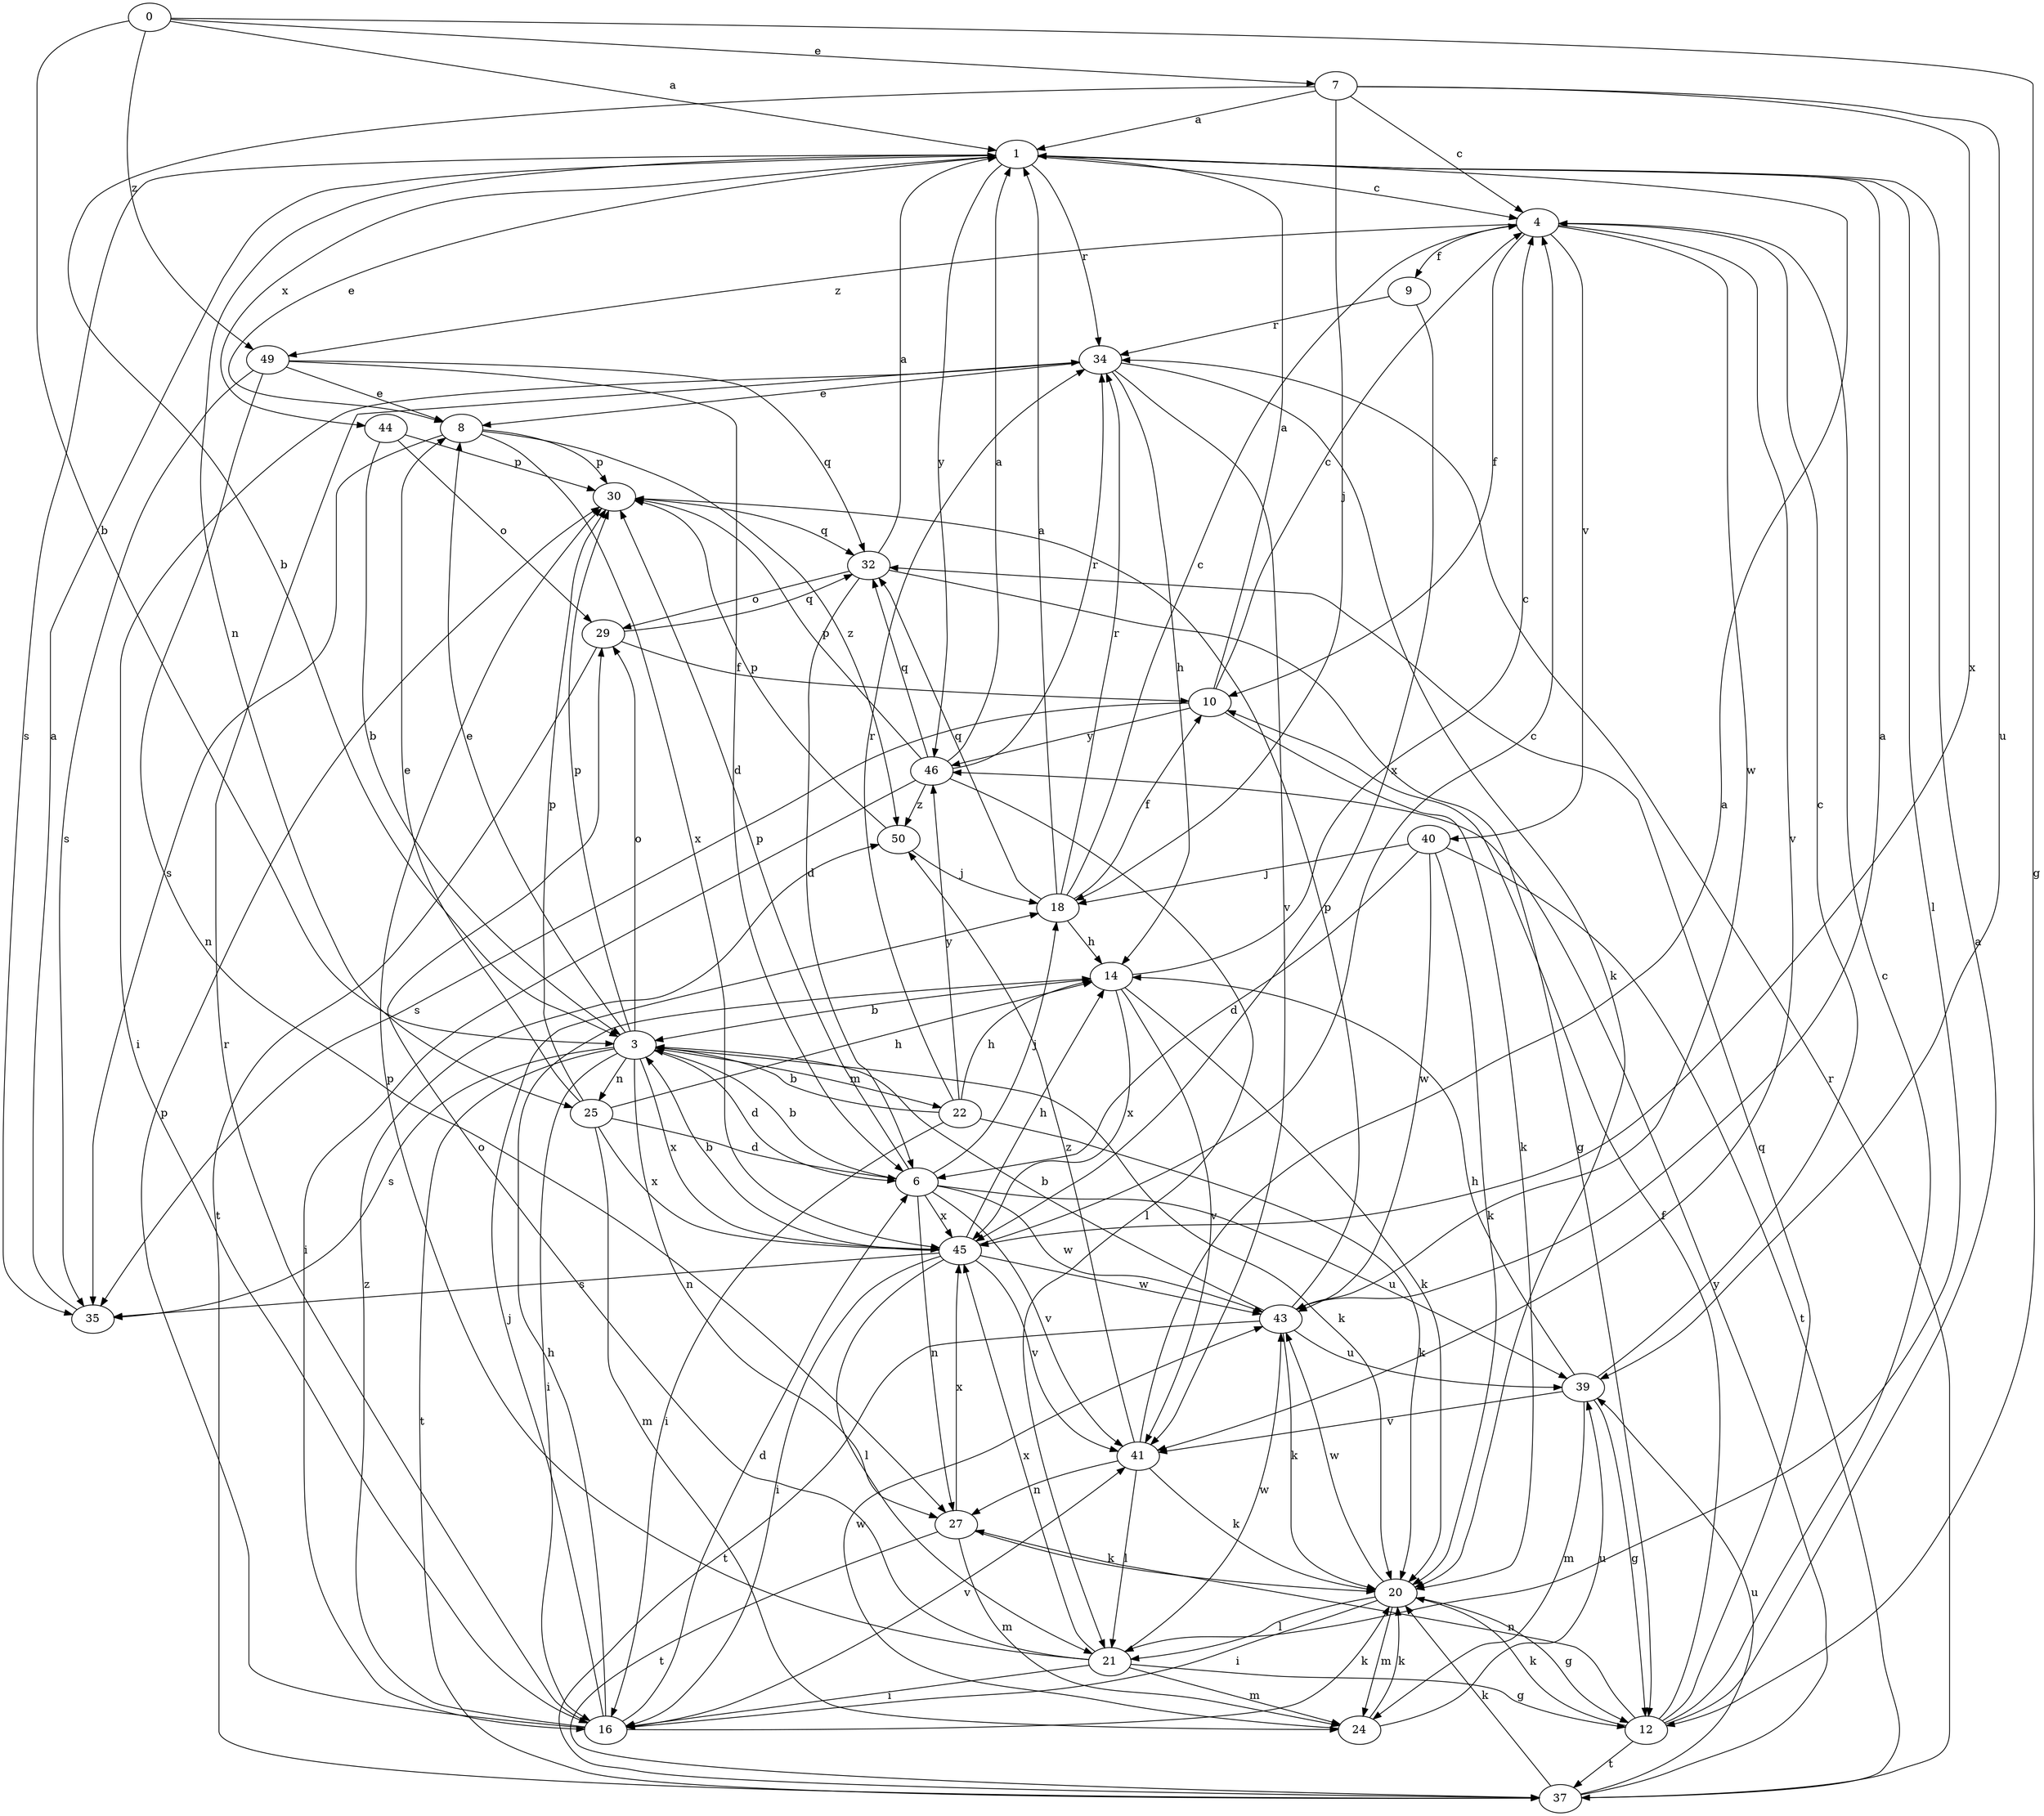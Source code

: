 strict digraph  {
0;
1;
3;
4;
6;
7;
8;
9;
10;
12;
14;
16;
18;
20;
21;
22;
24;
25;
27;
29;
30;
32;
34;
35;
37;
39;
40;
41;
43;
44;
45;
46;
49;
50;
0 -> 1  [label=a];
0 -> 3  [label=b];
0 -> 7  [label=e];
0 -> 12  [label=g];
0 -> 49  [label=z];
1 -> 4  [label=c];
1 -> 8  [label=e];
1 -> 21  [label=l];
1 -> 25  [label=n];
1 -> 34  [label=r];
1 -> 35  [label=s];
1 -> 44  [label=x];
1 -> 46  [label=y];
3 -> 6  [label=d];
3 -> 8  [label=e];
3 -> 16  [label=i];
3 -> 20  [label=k];
3 -> 22  [label=m];
3 -> 25  [label=n];
3 -> 27  [label=n];
3 -> 29  [label=o];
3 -> 30  [label=p];
3 -> 35  [label=s];
3 -> 37  [label=t];
3 -> 45  [label=x];
4 -> 9  [label=f];
4 -> 10  [label=f];
4 -> 40  [label=v];
4 -> 41  [label=v];
4 -> 43  [label=w];
4 -> 49  [label=z];
6 -> 3  [label=b];
6 -> 18  [label=j];
6 -> 27  [label=n];
6 -> 30  [label=p];
6 -> 39  [label=u];
6 -> 41  [label=v];
6 -> 43  [label=w];
6 -> 45  [label=x];
7 -> 1  [label=a];
7 -> 3  [label=b];
7 -> 4  [label=c];
7 -> 18  [label=j];
7 -> 39  [label=u];
7 -> 45  [label=x];
8 -> 30  [label=p];
8 -> 35  [label=s];
8 -> 45  [label=x];
8 -> 50  [label=z];
9 -> 34  [label=r];
9 -> 45  [label=x];
10 -> 1  [label=a];
10 -> 4  [label=c];
10 -> 20  [label=k];
10 -> 35  [label=s];
10 -> 46  [label=y];
12 -> 1  [label=a];
12 -> 4  [label=c];
12 -> 10  [label=f];
12 -> 20  [label=k];
12 -> 27  [label=n];
12 -> 32  [label=q];
12 -> 37  [label=t];
14 -> 3  [label=b];
14 -> 4  [label=c];
14 -> 20  [label=k];
14 -> 41  [label=v];
14 -> 45  [label=x];
16 -> 6  [label=d];
16 -> 14  [label=h];
16 -> 18  [label=j];
16 -> 20  [label=k];
16 -> 30  [label=p];
16 -> 34  [label=r];
16 -> 41  [label=v];
16 -> 50  [label=z];
18 -> 1  [label=a];
18 -> 4  [label=c];
18 -> 10  [label=f];
18 -> 14  [label=h];
18 -> 32  [label=q];
18 -> 34  [label=r];
20 -> 12  [label=g];
20 -> 16  [label=i];
20 -> 21  [label=l];
20 -> 24  [label=m];
20 -> 43  [label=w];
21 -> 12  [label=g];
21 -> 16  [label=i];
21 -> 24  [label=m];
21 -> 29  [label=o];
21 -> 30  [label=p];
21 -> 43  [label=w];
21 -> 45  [label=x];
22 -> 3  [label=b];
22 -> 14  [label=h];
22 -> 16  [label=i];
22 -> 20  [label=k];
22 -> 34  [label=r];
22 -> 46  [label=y];
24 -> 20  [label=k];
24 -> 39  [label=u];
24 -> 43  [label=w];
25 -> 6  [label=d];
25 -> 8  [label=e];
25 -> 14  [label=h];
25 -> 24  [label=m];
25 -> 30  [label=p];
25 -> 45  [label=x];
27 -> 20  [label=k];
27 -> 24  [label=m];
27 -> 37  [label=t];
27 -> 45  [label=x];
29 -> 10  [label=f];
29 -> 32  [label=q];
29 -> 37  [label=t];
30 -> 32  [label=q];
32 -> 1  [label=a];
32 -> 6  [label=d];
32 -> 12  [label=g];
32 -> 29  [label=o];
34 -> 8  [label=e];
34 -> 14  [label=h];
34 -> 16  [label=i];
34 -> 20  [label=k];
34 -> 41  [label=v];
35 -> 1  [label=a];
37 -> 20  [label=k];
37 -> 34  [label=r];
37 -> 39  [label=u];
37 -> 46  [label=y];
39 -> 4  [label=c];
39 -> 12  [label=g];
39 -> 14  [label=h];
39 -> 24  [label=m];
39 -> 41  [label=v];
40 -> 6  [label=d];
40 -> 18  [label=j];
40 -> 20  [label=k];
40 -> 37  [label=t];
40 -> 43  [label=w];
41 -> 1  [label=a];
41 -> 20  [label=k];
41 -> 21  [label=l];
41 -> 27  [label=n];
41 -> 50  [label=z];
43 -> 1  [label=a];
43 -> 3  [label=b];
43 -> 20  [label=k];
43 -> 30  [label=p];
43 -> 37  [label=t];
43 -> 39  [label=u];
44 -> 3  [label=b];
44 -> 29  [label=o];
44 -> 30  [label=p];
45 -> 3  [label=b];
45 -> 4  [label=c];
45 -> 14  [label=h];
45 -> 16  [label=i];
45 -> 21  [label=l];
45 -> 35  [label=s];
45 -> 41  [label=v];
45 -> 43  [label=w];
46 -> 1  [label=a];
46 -> 16  [label=i];
46 -> 21  [label=l];
46 -> 30  [label=p];
46 -> 32  [label=q];
46 -> 34  [label=r];
46 -> 50  [label=z];
49 -> 6  [label=d];
49 -> 8  [label=e];
49 -> 27  [label=n];
49 -> 32  [label=q];
49 -> 35  [label=s];
50 -> 18  [label=j];
50 -> 30  [label=p];
}
